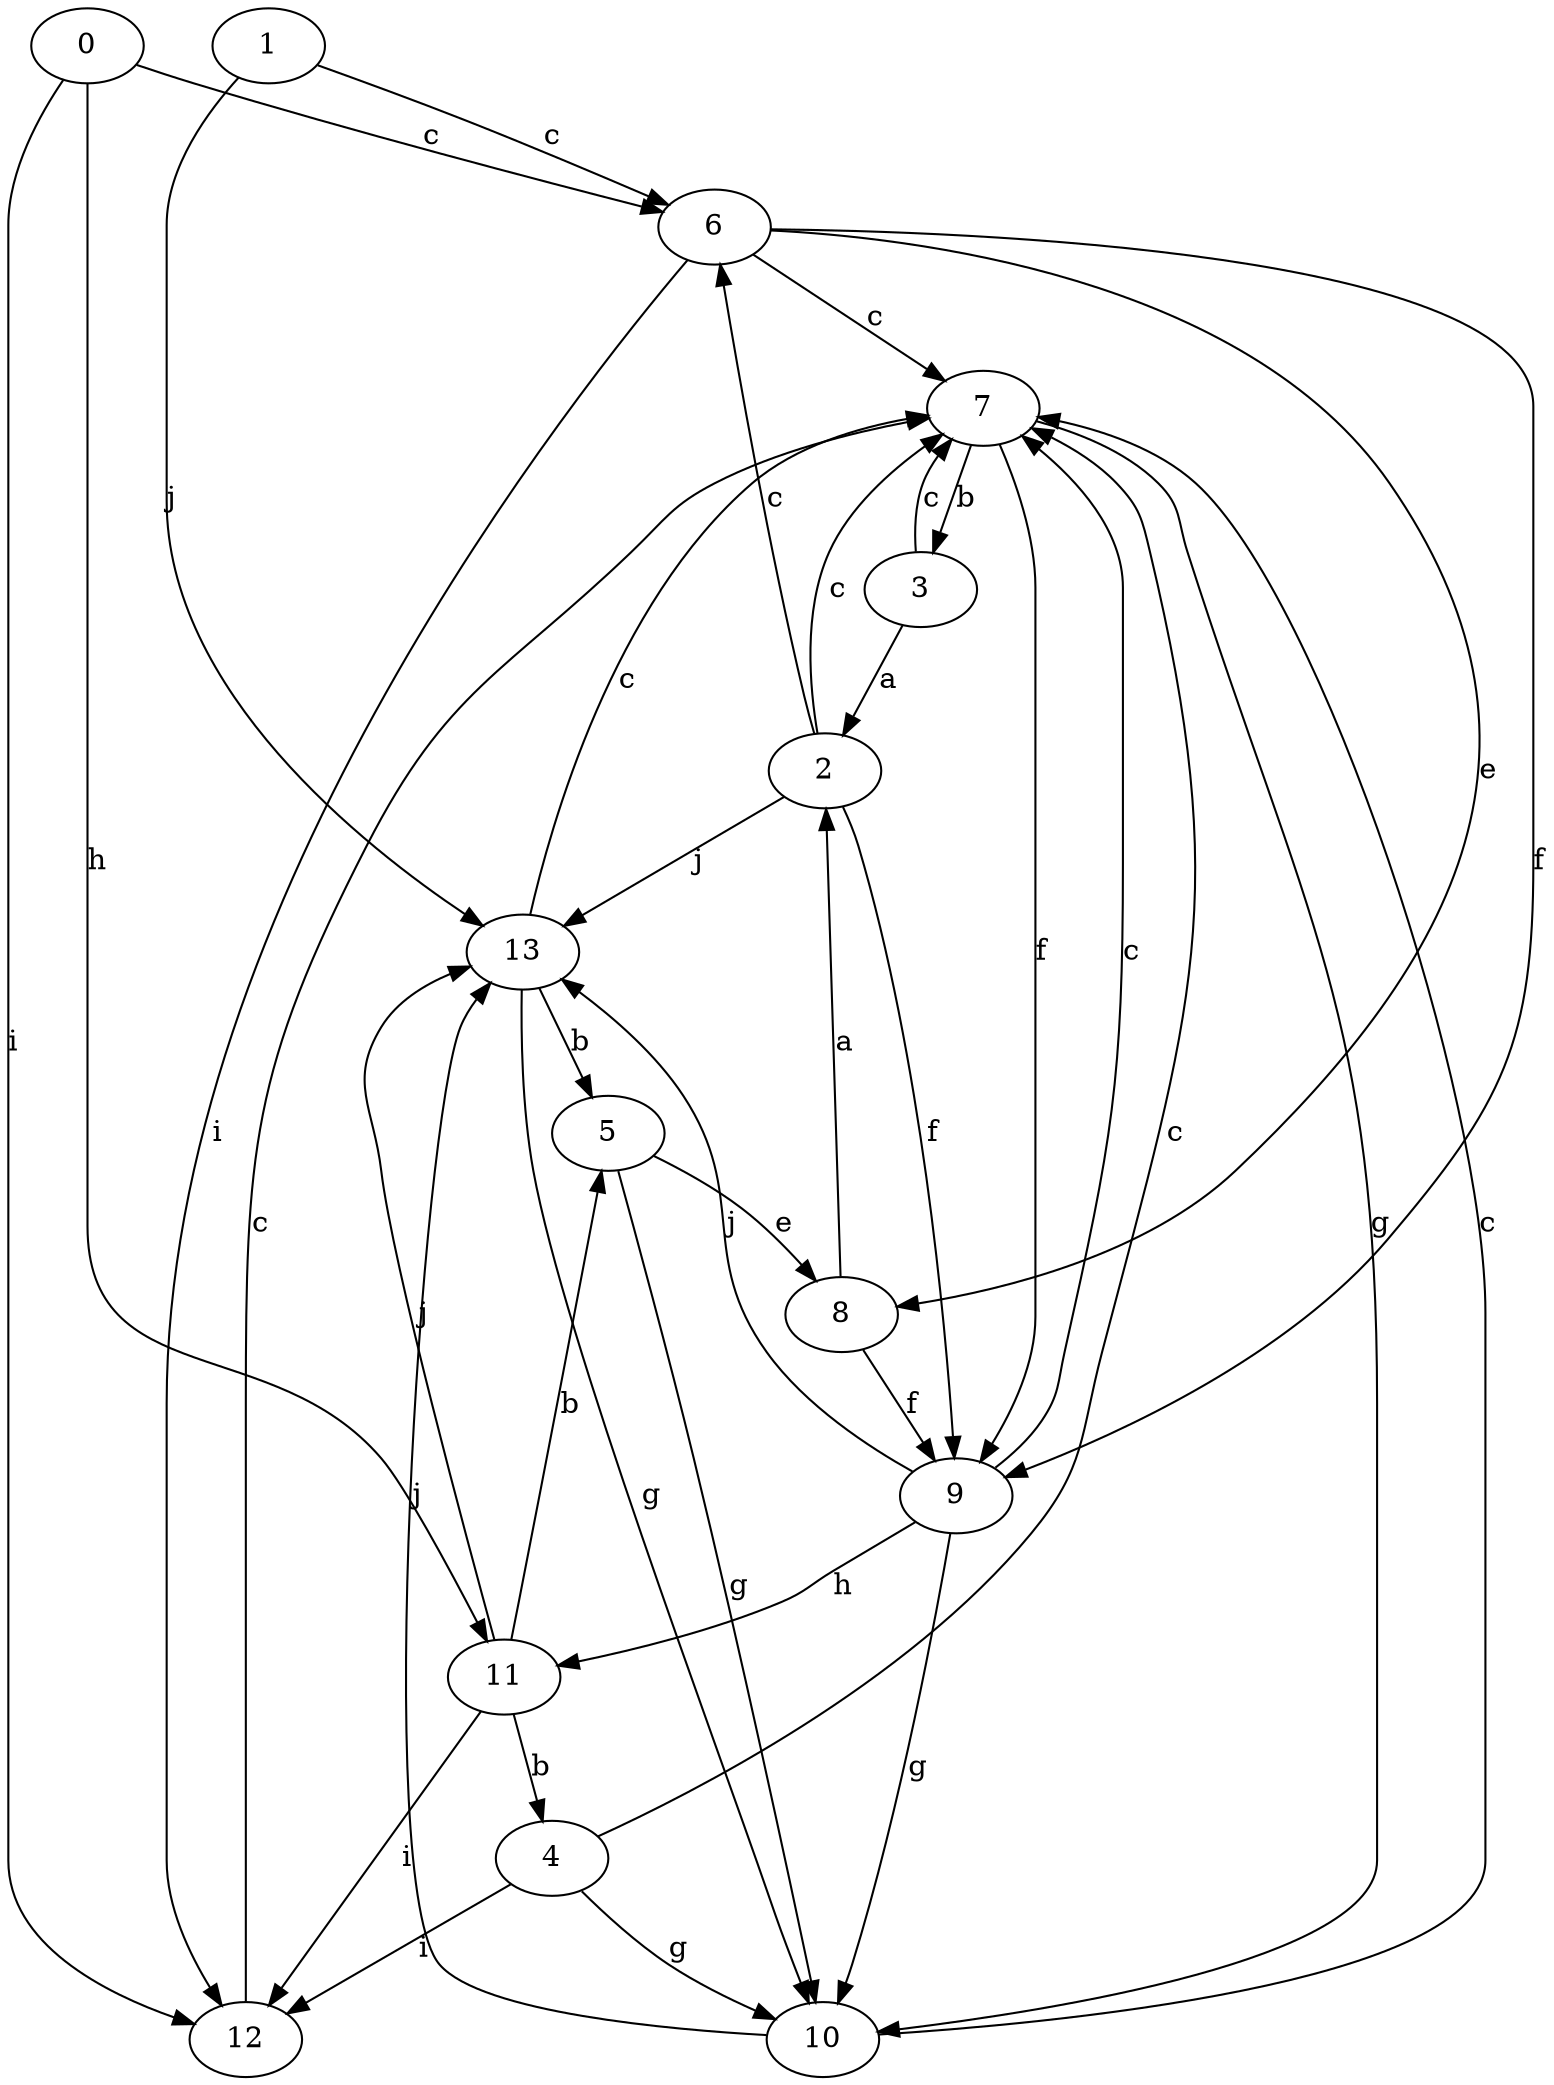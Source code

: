strict digraph  {
0;
1;
2;
3;
4;
5;
6;
7;
8;
9;
10;
11;
12;
13;
0 -> 6  [label=c];
0 -> 11  [label=h];
0 -> 12  [label=i];
1 -> 6  [label=c];
1 -> 13  [label=j];
2 -> 6  [label=c];
2 -> 7  [label=c];
2 -> 9  [label=f];
2 -> 13  [label=j];
3 -> 2  [label=a];
3 -> 7  [label=c];
4 -> 7  [label=c];
4 -> 10  [label=g];
4 -> 12  [label=i];
5 -> 8  [label=e];
5 -> 10  [label=g];
6 -> 7  [label=c];
6 -> 8  [label=e];
6 -> 9  [label=f];
6 -> 12  [label=i];
7 -> 3  [label=b];
7 -> 9  [label=f];
7 -> 10  [label=g];
8 -> 2  [label=a];
8 -> 9  [label=f];
9 -> 7  [label=c];
9 -> 10  [label=g];
9 -> 11  [label=h];
9 -> 13  [label=j];
10 -> 7  [label=c];
10 -> 13  [label=j];
11 -> 4  [label=b];
11 -> 5  [label=b];
11 -> 12  [label=i];
11 -> 13  [label=j];
12 -> 7  [label=c];
13 -> 5  [label=b];
13 -> 7  [label=c];
13 -> 10  [label=g];
}
